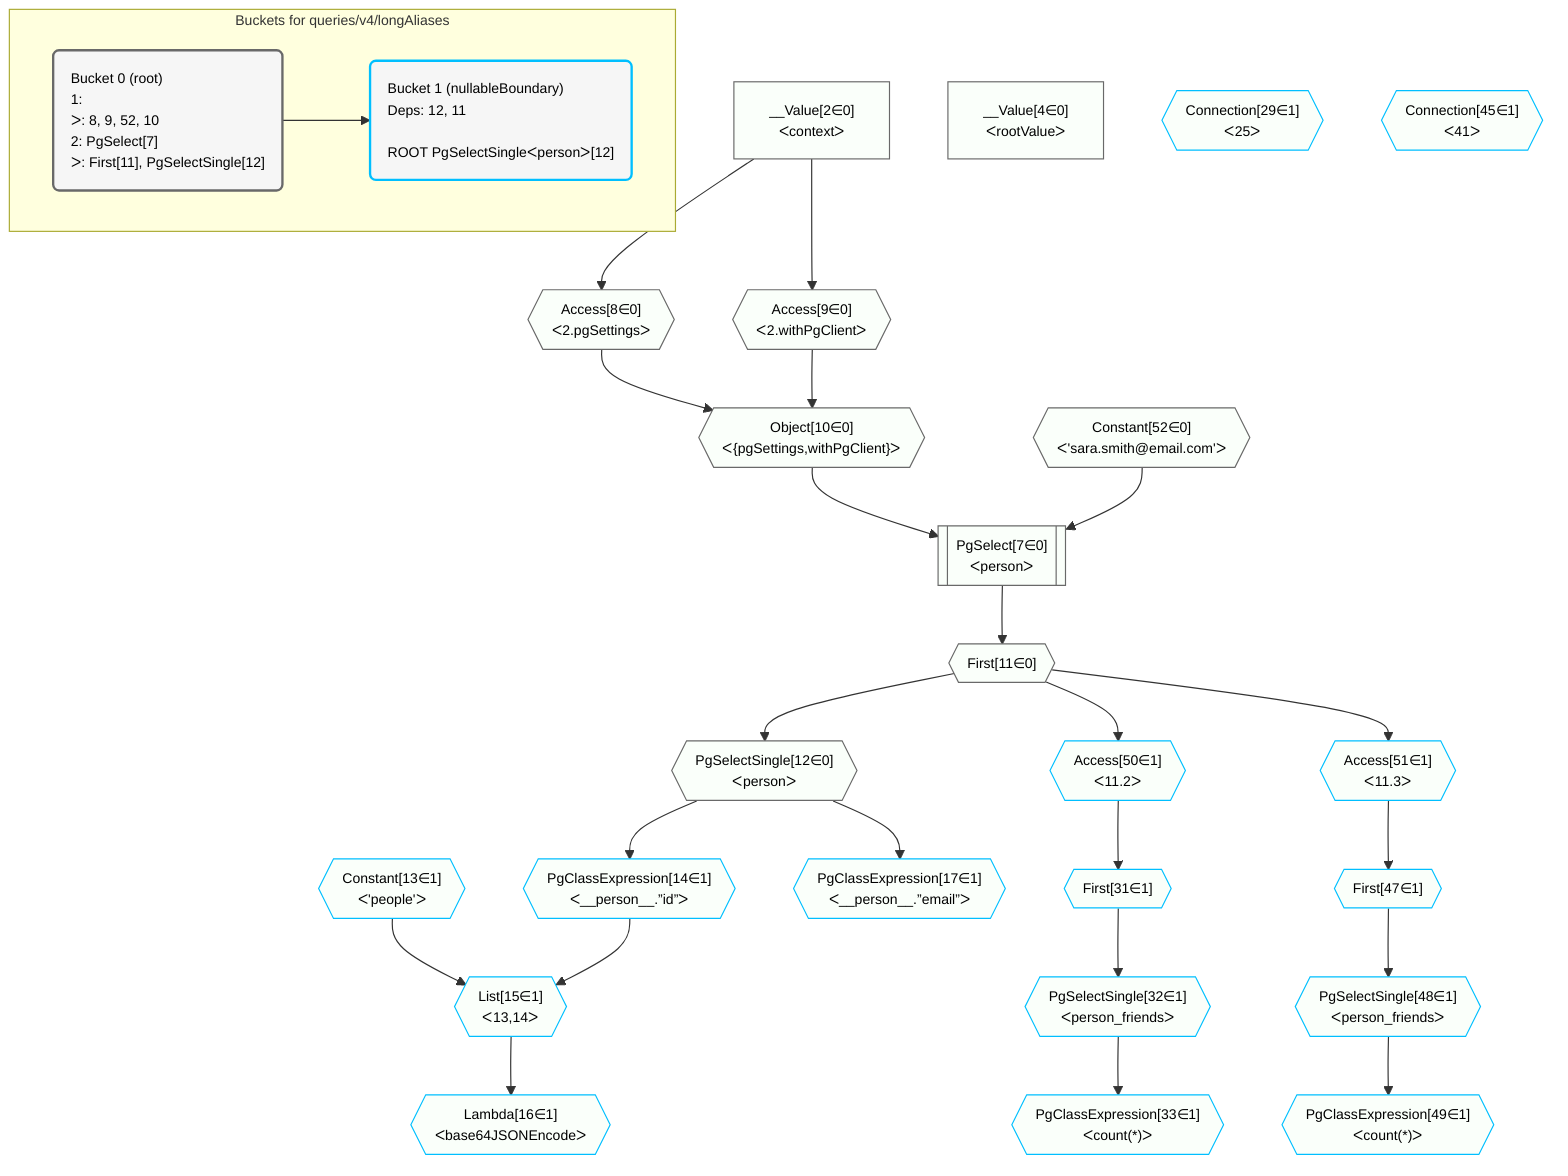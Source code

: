 %%{init: {'themeVariables': { 'fontSize': '12px'}}}%%
graph TD
    classDef path fill:#eee,stroke:#000,color:#000
    classDef plan fill:#fff,stroke-width:1px,color:#000
    classDef itemplan fill:#fff,stroke-width:2px,color:#000
    classDef unbatchedplan fill:#dff,stroke-width:1px,color:#000
    classDef sideeffectplan fill:#fcc,stroke-width:2px,color:#000
    classDef bucket fill:#f6f6f6,color:#000,stroke-width:2px,text-align:left


    %% plan dependencies
    PgSelect7[["PgSelect[7∈0]<br />ᐸpersonᐳ"]]:::plan
    Object10{{"Object[10∈0]<br />ᐸ{pgSettings,withPgClient}ᐳ"}}:::plan
    Constant52{{"Constant[52∈0]<br />ᐸ'sara.smith@email.com'ᐳ"}}:::plan
    Object10 & Constant52 --> PgSelect7
    Access8{{"Access[8∈0]<br />ᐸ2.pgSettingsᐳ"}}:::plan
    Access9{{"Access[9∈0]<br />ᐸ2.withPgClientᐳ"}}:::plan
    Access8 & Access9 --> Object10
    __Value2["__Value[2∈0]<br />ᐸcontextᐳ"]:::plan
    __Value2 --> Access8
    __Value2 --> Access9
    First11{{"First[11∈0]"}}:::plan
    PgSelect7 --> First11
    PgSelectSingle12{{"PgSelectSingle[12∈0]<br />ᐸpersonᐳ"}}:::plan
    First11 --> PgSelectSingle12
    __Value4["__Value[4∈0]<br />ᐸrootValueᐳ"]:::plan
    List15{{"List[15∈1]<br />ᐸ13,14ᐳ"}}:::plan
    Constant13{{"Constant[13∈1]<br />ᐸ'people'ᐳ"}}:::plan
    PgClassExpression14{{"PgClassExpression[14∈1]<br />ᐸ__person__.”id”ᐳ"}}:::plan
    Constant13 & PgClassExpression14 --> List15
    PgSelectSingle12 --> PgClassExpression14
    Lambda16{{"Lambda[16∈1]<br />ᐸbase64JSONEncodeᐳ"}}:::plan
    List15 --> Lambda16
    PgClassExpression17{{"PgClassExpression[17∈1]<br />ᐸ__person__.”email”ᐳ"}}:::plan
    PgSelectSingle12 --> PgClassExpression17
    First31{{"First[31∈1]"}}:::plan
    Access50{{"Access[50∈1]<br />ᐸ11.2ᐳ"}}:::plan
    Access50 --> First31
    PgSelectSingle32{{"PgSelectSingle[32∈1]<br />ᐸperson_friendsᐳ"}}:::plan
    First31 --> PgSelectSingle32
    PgClassExpression33{{"PgClassExpression[33∈1]<br />ᐸcount(*)ᐳ"}}:::plan
    PgSelectSingle32 --> PgClassExpression33
    First47{{"First[47∈1]"}}:::plan
    Access51{{"Access[51∈1]<br />ᐸ11.3ᐳ"}}:::plan
    Access51 --> First47
    PgSelectSingle48{{"PgSelectSingle[48∈1]<br />ᐸperson_friendsᐳ"}}:::plan
    First47 --> PgSelectSingle48
    PgClassExpression49{{"PgClassExpression[49∈1]<br />ᐸcount(*)ᐳ"}}:::plan
    PgSelectSingle48 --> PgClassExpression49
    First11 --> Access50
    First11 --> Access51
    Connection29{{"Connection[29∈1]<br />ᐸ25ᐳ"}}:::plan
    Connection45{{"Connection[45∈1]<br />ᐸ41ᐳ"}}:::plan

    %% define steps

    subgraph "Buckets for queries/v4/longAliases"
    Bucket0("Bucket 0 (root)<br />1: <br />ᐳ: 8, 9, 52, 10<br />2: PgSelect[7]<br />ᐳ: First[11], PgSelectSingle[12]"):::bucket
    classDef bucket0 stroke:#696969
    class Bucket0,__Value2,__Value4,PgSelect7,Access8,Access9,Object10,First11,PgSelectSingle12,Constant52 bucket0
    Bucket1("Bucket 1 (nullableBoundary)<br />Deps: 12, 11<br /><br />ROOT PgSelectSingleᐸpersonᐳ[12]"):::bucket
    classDef bucket1 stroke:#00bfff
    class Bucket1,Constant13,PgClassExpression14,List15,Lambda16,PgClassExpression17,Connection29,First31,PgSelectSingle32,PgClassExpression33,Connection45,First47,PgSelectSingle48,PgClassExpression49,Access50,Access51 bucket1
    Bucket0 --> Bucket1
    classDef unary fill:#fafffa,borderWidth:8px
    class PgSelect7,Object10,Access8,Access9,First11,PgSelectSingle12,__Value2,__Value4,Constant52,List15,PgClassExpression14,Lambda16,PgClassExpression17,First31,PgSelectSingle32,PgClassExpression33,First47,PgSelectSingle48,PgClassExpression49,Access50,Access51,Constant13,Connection29,Connection45 unary
    end